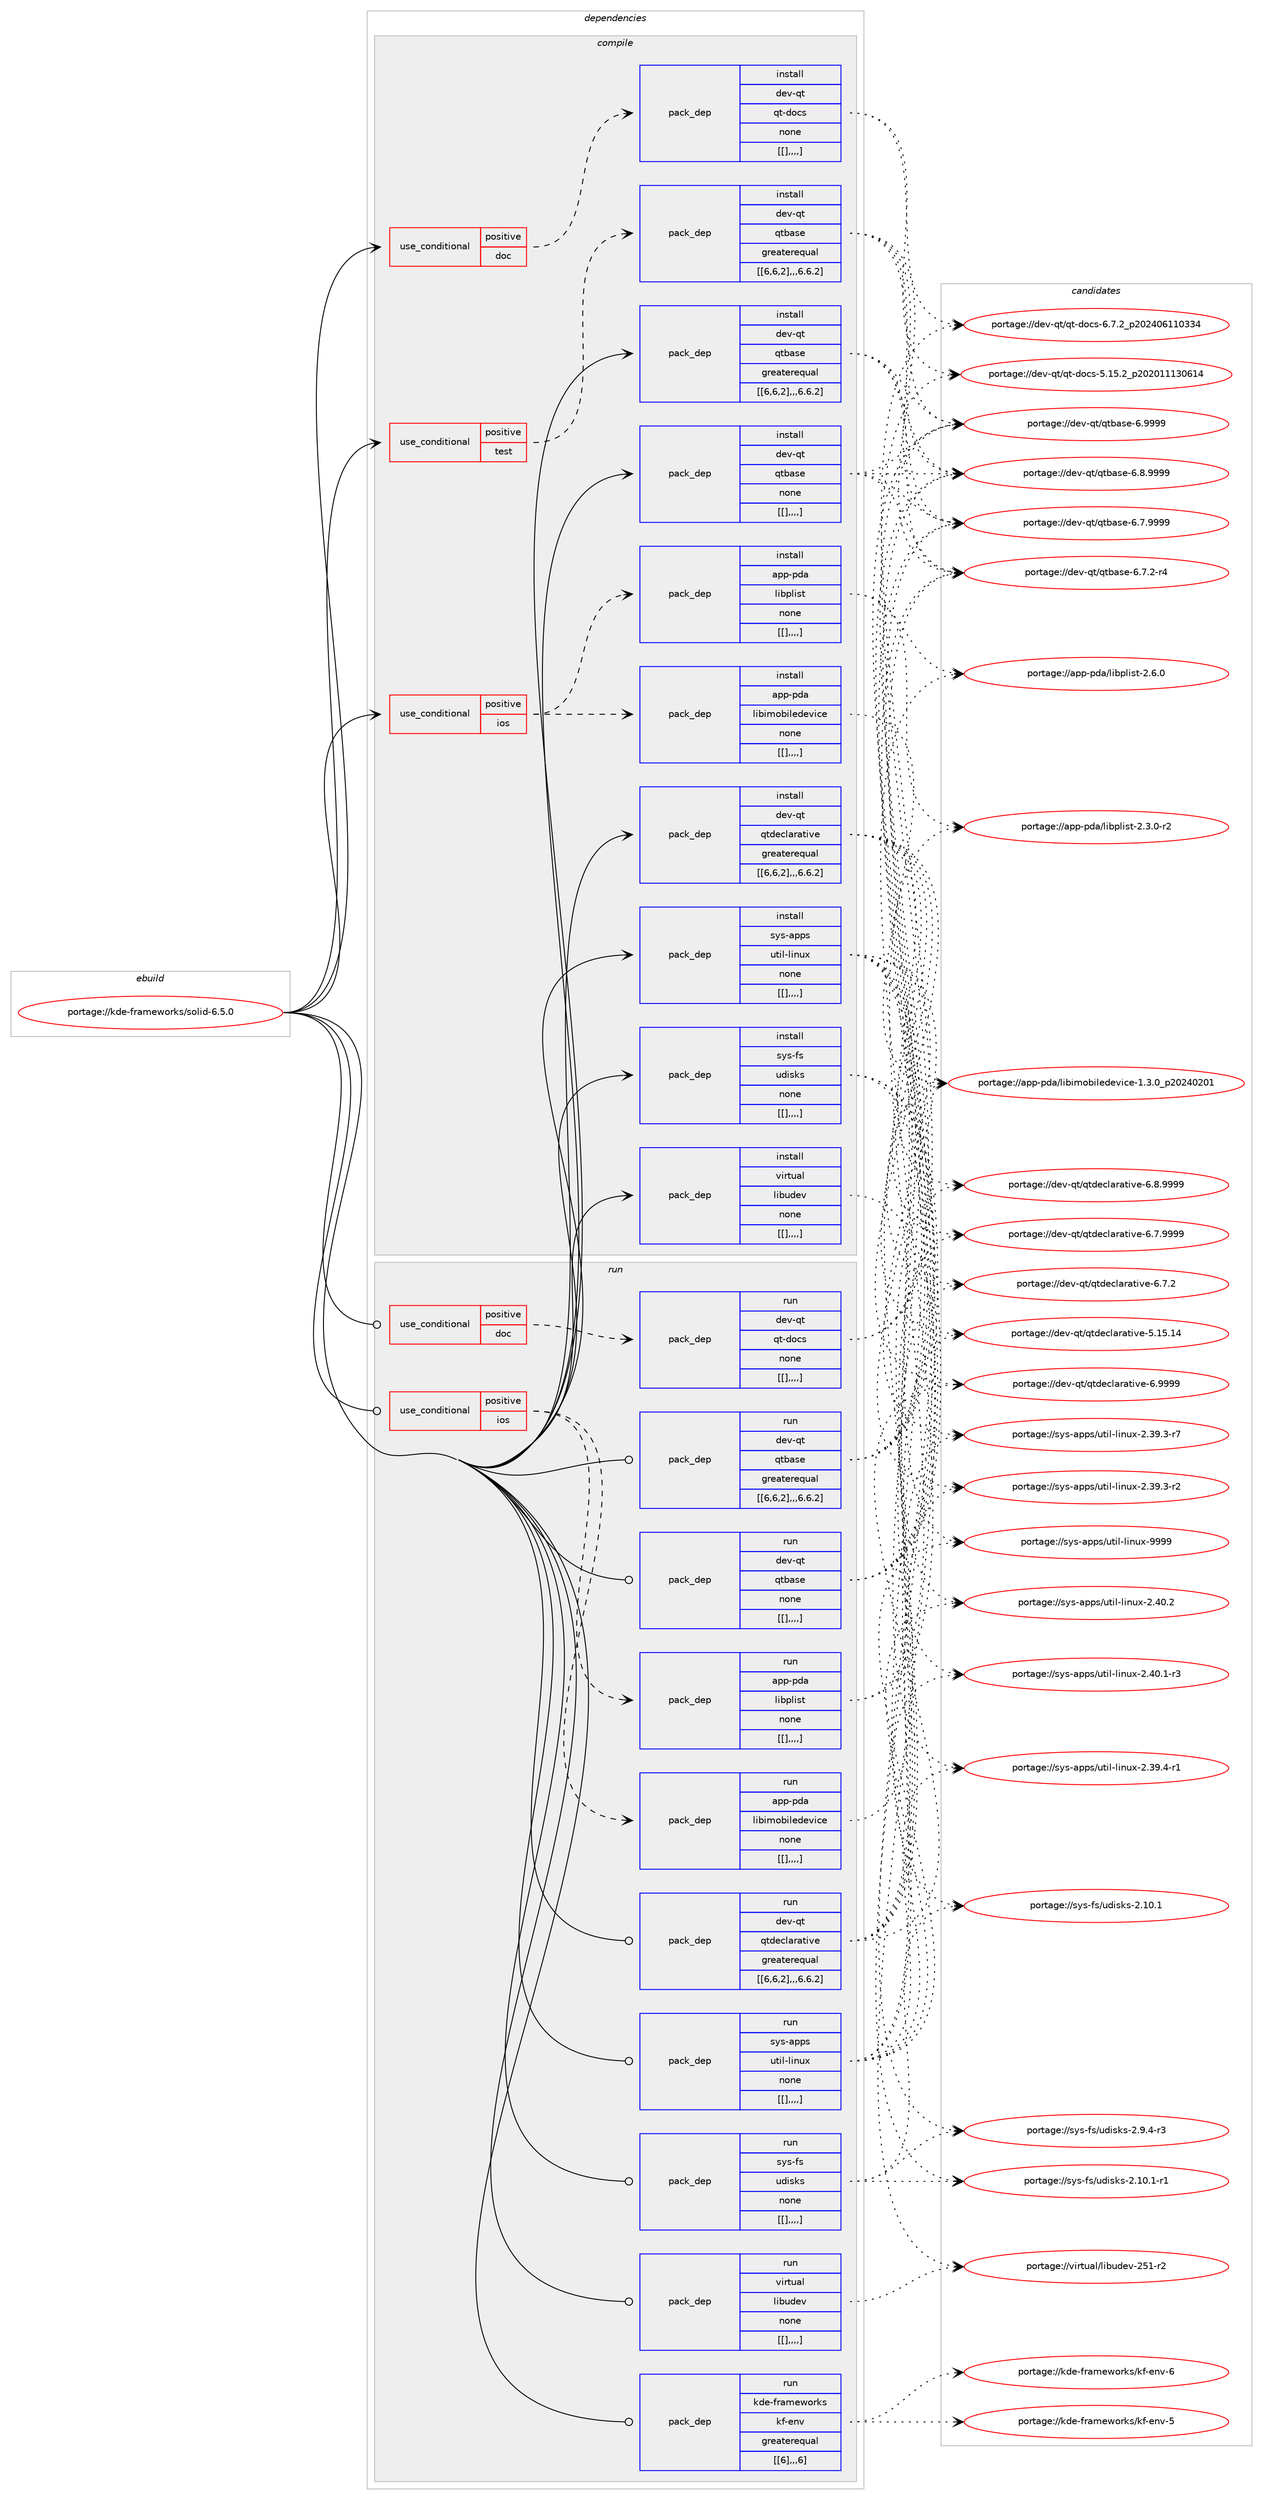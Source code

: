 digraph prolog {

# *************
# Graph options
# *************

newrank=true;
concentrate=true;
compound=true;
graph [rankdir=LR,fontname=Helvetica,fontsize=10,ranksep=1.5];#, ranksep=2.5, nodesep=0.2];
edge  [arrowhead=vee];
node  [fontname=Helvetica,fontsize=10];

# **********
# The ebuild
# **********

subgraph cluster_leftcol {
color=gray;
label=<<i>ebuild</i>>;
id [label="portage://kde-frameworks/solid-6.5.0", color=red, width=4, href="../kde-frameworks/solid-6.5.0.svg"];
}

# ****************
# The dependencies
# ****************

subgraph cluster_midcol {
color=gray;
label=<<i>dependencies</i>>;
subgraph cluster_compile {
fillcolor="#eeeeee";
style=filled;
label=<<i>compile</i>>;
subgraph cond70631 {
dependency276963 [label=<<TABLE BORDER="0" CELLBORDER="1" CELLSPACING="0" CELLPADDING="4"><TR><TD ROWSPAN="3" CELLPADDING="10">use_conditional</TD></TR><TR><TD>positive</TD></TR><TR><TD>doc</TD></TR></TABLE>>, shape=none, color=red];
subgraph pack204209 {
dependency276964 [label=<<TABLE BORDER="0" CELLBORDER="1" CELLSPACING="0" CELLPADDING="4" WIDTH="220"><TR><TD ROWSPAN="6" CELLPADDING="30">pack_dep</TD></TR><TR><TD WIDTH="110">install</TD></TR><TR><TD>dev-qt</TD></TR><TR><TD>qt-docs</TD></TR><TR><TD>none</TD></TR><TR><TD>[[],,,,]</TD></TR></TABLE>>, shape=none, color=blue];
}
dependency276963:e -> dependency276964:w [weight=20,style="dashed",arrowhead="vee"];
}
id:e -> dependency276963:w [weight=20,style="solid",arrowhead="vee"];
subgraph cond70632 {
dependency276965 [label=<<TABLE BORDER="0" CELLBORDER="1" CELLSPACING="0" CELLPADDING="4"><TR><TD ROWSPAN="3" CELLPADDING="10">use_conditional</TD></TR><TR><TD>positive</TD></TR><TR><TD>ios</TD></TR></TABLE>>, shape=none, color=red];
subgraph pack204210 {
dependency276966 [label=<<TABLE BORDER="0" CELLBORDER="1" CELLSPACING="0" CELLPADDING="4" WIDTH="220"><TR><TD ROWSPAN="6" CELLPADDING="30">pack_dep</TD></TR><TR><TD WIDTH="110">install</TD></TR><TR><TD>app-pda</TD></TR><TR><TD>libimobiledevice</TD></TR><TR><TD>none</TD></TR><TR><TD>[[],,,,]</TD></TR></TABLE>>, shape=none, color=blue];
}
dependency276965:e -> dependency276966:w [weight=20,style="dashed",arrowhead="vee"];
subgraph pack204211 {
dependency276967 [label=<<TABLE BORDER="0" CELLBORDER="1" CELLSPACING="0" CELLPADDING="4" WIDTH="220"><TR><TD ROWSPAN="6" CELLPADDING="30">pack_dep</TD></TR><TR><TD WIDTH="110">install</TD></TR><TR><TD>app-pda</TD></TR><TR><TD>libplist</TD></TR><TR><TD>none</TD></TR><TR><TD>[[],,,,]</TD></TR></TABLE>>, shape=none, color=blue];
}
dependency276965:e -> dependency276967:w [weight=20,style="dashed",arrowhead="vee"];
}
id:e -> dependency276965:w [weight=20,style="solid",arrowhead="vee"];
subgraph cond70633 {
dependency276968 [label=<<TABLE BORDER="0" CELLBORDER="1" CELLSPACING="0" CELLPADDING="4"><TR><TD ROWSPAN="3" CELLPADDING="10">use_conditional</TD></TR><TR><TD>positive</TD></TR><TR><TD>test</TD></TR></TABLE>>, shape=none, color=red];
subgraph pack204212 {
dependency276969 [label=<<TABLE BORDER="0" CELLBORDER="1" CELLSPACING="0" CELLPADDING="4" WIDTH="220"><TR><TD ROWSPAN="6" CELLPADDING="30">pack_dep</TD></TR><TR><TD WIDTH="110">install</TD></TR><TR><TD>dev-qt</TD></TR><TR><TD>qtbase</TD></TR><TR><TD>greaterequal</TD></TR><TR><TD>[[6,6,2],,,6.6.2]</TD></TR></TABLE>>, shape=none, color=blue];
}
dependency276968:e -> dependency276969:w [weight=20,style="dashed",arrowhead="vee"];
}
id:e -> dependency276968:w [weight=20,style="solid",arrowhead="vee"];
subgraph pack204213 {
dependency276970 [label=<<TABLE BORDER="0" CELLBORDER="1" CELLSPACING="0" CELLPADDING="4" WIDTH="220"><TR><TD ROWSPAN="6" CELLPADDING="30">pack_dep</TD></TR><TR><TD WIDTH="110">install</TD></TR><TR><TD>dev-qt</TD></TR><TR><TD>qtbase</TD></TR><TR><TD>greaterequal</TD></TR><TR><TD>[[6,6,2],,,6.6.2]</TD></TR></TABLE>>, shape=none, color=blue];
}
id:e -> dependency276970:w [weight=20,style="solid",arrowhead="vee"];
subgraph pack204214 {
dependency276971 [label=<<TABLE BORDER="0" CELLBORDER="1" CELLSPACING="0" CELLPADDING="4" WIDTH="220"><TR><TD ROWSPAN="6" CELLPADDING="30">pack_dep</TD></TR><TR><TD WIDTH="110">install</TD></TR><TR><TD>dev-qt</TD></TR><TR><TD>qtbase</TD></TR><TR><TD>none</TD></TR><TR><TD>[[],,,,]</TD></TR></TABLE>>, shape=none, color=blue];
}
id:e -> dependency276971:w [weight=20,style="solid",arrowhead="vee"];
subgraph pack204215 {
dependency276972 [label=<<TABLE BORDER="0" CELLBORDER="1" CELLSPACING="0" CELLPADDING="4" WIDTH="220"><TR><TD ROWSPAN="6" CELLPADDING="30">pack_dep</TD></TR><TR><TD WIDTH="110">install</TD></TR><TR><TD>dev-qt</TD></TR><TR><TD>qtdeclarative</TD></TR><TR><TD>greaterequal</TD></TR><TR><TD>[[6,6,2],,,6.6.2]</TD></TR></TABLE>>, shape=none, color=blue];
}
id:e -> dependency276972:w [weight=20,style="solid",arrowhead="vee"];
subgraph pack204216 {
dependency276973 [label=<<TABLE BORDER="0" CELLBORDER="1" CELLSPACING="0" CELLPADDING="4" WIDTH="220"><TR><TD ROWSPAN="6" CELLPADDING="30">pack_dep</TD></TR><TR><TD WIDTH="110">install</TD></TR><TR><TD>sys-apps</TD></TR><TR><TD>util-linux</TD></TR><TR><TD>none</TD></TR><TR><TD>[[],,,,]</TD></TR></TABLE>>, shape=none, color=blue];
}
id:e -> dependency276973:w [weight=20,style="solid",arrowhead="vee"];
subgraph pack204217 {
dependency276974 [label=<<TABLE BORDER="0" CELLBORDER="1" CELLSPACING="0" CELLPADDING="4" WIDTH="220"><TR><TD ROWSPAN="6" CELLPADDING="30">pack_dep</TD></TR><TR><TD WIDTH="110">install</TD></TR><TR><TD>sys-fs</TD></TR><TR><TD>udisks</TD></TR><TR><TD>none</TD></TR><TR><TD>[[],,,,]</TD></TR></TABLE>>, shape=none, color=blue];
}
id:e -> dependency276974:w [weight=20,style="solid",arrowhead="vee"];
subgraph pack204218 {
dependency276975 [label=<<TABLE BORDER="0" CELLBORDER="1" CELLSPACING="0" CELLPADDING="4" WIDTH="220"><TR><TD ROWSPAN="6" CELLPADDING="30">pack_dep</TD></TR><TR><TD WIDTH="110">install</TD></TR><TR><TD>virtual</TD></TR><TR><TD>libudev</TD></TR><TR><TD>none</TD></TR><TR><TD>[[],,,,]</TD></TR></TABLE>>, shape=none, color=blue];
}
id:e -> dependency276975:w [weight=20,style="solid",arrowhead="vee"];
}
subgraph cluster_compileandrun {
fillcolor="#eeeeee";
style=filled;
label=<<i>compile and run</i>>;
}
subgraph cluster_run {
fillcolor="#eeeeee";
style=filled;
label=<<i>run</i>>;
subgraph cond70634 {
dependency276976 [label=<<TABLE BORDER="0" CELLBORDER="1" CELLSPACING="0" CELLPADDING="4"><TR><TD ROWSPAN="3" CELLPADDING="10">use_conditional</TD></TR><TR><TD>positive</TD></TR><TR><TD>doc</TD></TR></TABLE>>, shape=none, color=red];
subgraph pack204219 {
dependency276977 [label=<<TABLE BORDER="0" CELLBORDER="1" CELLSPACING="0" CELLPADDING="4" WIDTH="220"><TR><TD ROWSPAN="6" CELLPADDING="30">pack_dep</TD></TR><TR><TD WIDTH="110">run</TD></TR><TR><TD>dev-qt</TD></TR><TR><TD>qt-docs</TD></TR><TR><TD>none</TD></TR><TR><TD>[[],,,,]</TD></TR></TABLE>>, shape=none, color=blue];
}
dependency276976:e -> dependency276977:w [weight=20,style="dashed",arrowhead="vee"];
}
id:e -> dependency276976:w [weight=20,style="solid",arrowhead="odot"];
subgraph cond70635 {
dependency276978 [label=<<TABLE BORDER="0" CELLBORDER="1" CELLSPACING="0" CELLPADDING="4"><TR><TD ROWSPAN="3" CELLPADDING="10">use_conditional</TD></TR><TR><TD>positive</TD></TR><TR><TD>ios</TD></TR></TABLE>>, shape=none, color=red];
subgraph pack204220 {
dependency276979 [label=<<TABLE BORDER="0" CELLBORDER="1" CELLSPACING="0" CELLPADDING="4" WIDTH="220"><TR><TD ROWSPAN="6" CELLPADDING="30">pack_dep</TD></TR><TR><TD WIDTH="110">run</TD></TR><TR><TD>app-pda</TD></TR><TR><TD>libimobiledevice</TD></TR><TR><TD>none</TD></TR><TR><TD>[[],,,,]</TD></TR></TABLE>>, shape=none, color=blue];
}
dependency276978:e -> dependency276979:w [weight=20,style="dashed",arrowhead="vee"];
subgraph pack204221 {
dependency276980 [label=<<TABLE BORDER="0" CELLBORDER="1" CELLSPACING="0" CELLPADDING="4" WIDTH="220"><TR><TD ROWSPAN="6" CELLPADDING="30">pack_dep</TD></TR><TR><TD WIDTH="110">run</TD></TR><TR><TD>app-pda</TD></TR><TR><TD>libplist</TD></TR><TR><TD>none</TD></TR><TR><TD>[[],,,,]</TD></TR></TABLE>>, shape=none, color=blue];
}
dependency276978:e -> dependency276980:w [weight=20,style="dashed",arrowhead="vee"];
}
id:e -> dependency276978:w [weight=20,style="solid",arrowhead="odot"];
subgraph pack204222 {
dependency276981 [label=<<TABLE BORDER="0" CELLBORDER="1" CELLSPACING="0" CELLPADDING="4" WIDTH="220"><TR><TD ROWSPAN="6" CELLPADDING="30">pack_dep</TD></TR><TR><TD WIDTH="110">run</TD></TR><TR><TD>dev-qt</TD></TR><TR><TD>qtbase</TD></TR><TR><TD>greaterequal</TD></TR><TR><TD>[[6,6,2],,,6.6.2]</TD></TR></TABLE>>, shape=none, color=blue];
}
id:e -> dependency276981:w [weight=20,style="solid",arrowhead="odot"];
subgraph pack204223 {
dependency276982 [label=<<TABLE BORDER="0" CELLBORDER="1" CELLSPACING="0" CELLPADDING="4" WIDTH="220"><TR><TD ROWSPAN="6" CELLPADDING="30">pack_dep</TD></TR><TR><TD WIDTH="110">run</TD></TR><TR><TD>dev-qt</TD></TR><TR><TD>qtbase</TD></TR><TR><TD>none</TD></TR><TR><TD>[[],,,,]</TD></TR></TABLE>>, shape=none, color=blue];
}
id:e -> dependency276982:w [weight=20,style="solid",arrowhead="odot"];
subgraph pack204224 {
dependency276983 [label=<<TABLE BORDER="0" CELLBORDER="1" CELLSPACING="0" CELLPADDING="4" WIDTH="220"><TR><TD ROWSPAN="6" CELLPADDING="30">pack_dep</TD></TR><TR><TD WIDTH="110">run</TD></TR><TR><TD>dev-qt</TD></TR><TR><TD>qtdeclarative</TD></TR><TR><TD>greaterequal</TD></TR><TR><TD>[[6,6,2],,,6.6.2]</TD></TR></TABLE>>, shape=none, color=blue];
}
id:e -> dependency276983:w [weight=20,style="solid",arrowhead="odot"];
subgraph pack204225 {
dependency276984 [label=<<TABLE BORDER="0" CELLBORDER="1" CELLSPACING="0" CELLPADDING="4" WIDTH="220"><TR><TD ROWSPAN="6" CELLPADDING="30">pack_dep</TD></TR><TR><TD WIDTH="110">run</TD></TR><TR><TD>kde-frameworks</TD></TR><TR><TD>kf-env</TD></TR><TR><TD>greaterequal</TD></TR><TR><TD>[[6],,,6]</TD></TR></TABLE>>, shape=none, color=blue];
}
id:e -> dependency276984:w [weight=20,style="solid",arrowhead="odot"];
subgraph pack204226 {
dependency276985 [label=<<TABLE BORDER="0" CELLBORDER="1" CELLSPACING="0" CELLPADDING="4" WIDTH="220"><TR><TD ROWSPAN="6" CELLPADDING="30">pack_dep</TD></TR><TR><TD WIDTH="110">run</TD></TR><TR><TD>sys-apps</TD></TR><TR><TD>util-linux</TD></TR><TR><TD>none</TD></TR><TR><TD>[[],,,,]</TD></TR></TABLE>>, shape=none, color=blue];
}
id:e -> dependency276985:w [weight=20,style="solid",arrowhead="odot"];
subgraph pack204227 {
dependency276986 [label=<<TABLE BORDER="0" CELLBORDER="1" CELLSPACING="0" CELLPADDING="4" WIDTH="220"><TR><TD ROWSPAN="6" CELLPADDING="30">pack_dep</TD></TR><TR><TD WIDTH="110">run</TD></TR><TR><TD>sys-fs</TD></TR><TR><TD>udisks</TD></TR><TR><TD>none</TD></TR><TR><TD>[[],,,,]</TD></TR></TABLE>>, shape=none, color=blue];
}
id:e -> dependency276986:w [weight=20,style="solid",arrowhead="odot"];
subgraph pack204228 {
dependency276987 [label=<<TABLE BORDER="0" CELLBORDER="1" CELLSPACING="0" CELLPADDING="4" WIDTH="220"><TR><TD ROWSPAN="6" CELLPADDING="30">pack_dep</TD></TR><TR><TD WIDTH="110">run</TD></TR><TR><TD>virtual</TD></TR><TR><TD>libudev</TD></TR><TR><TD>none</TD></TR><TR><TD>[[],,,,]</TD></TR></TABLE>>, shape=none, color=blue];
}
id:e -> dependency276987:w [weight=20,style="solid",arrowhead="odot"];
}
}

# **************
# The candidates
# **************

subgraph cluster_choices {
rank=same;
color=gray;
label=<<i>candidates</i>>;

subgraph choice204209 {
color=black;
nodesep=1;
choice1001011184511311647113116451001119911545544655465095112504850524854494948515152 [label="portage://dev-qt/qt-docs-6.7.2_p202406110334", color=red, width=4,href="../dev-qt/qt-docs-6.7.2_p202406110334.svg"];
choice100101118451131164711311645100111991154553464953465095112504850484949495148544952 [label="portage://dev-qt/qt-docs-5.15.2_p202011130614", color=red, width=4,href="../dev-qt/qt-docs-5.15.2_p202011130614.svg"];
dependency276964:e -> choice1001011184511311647113116451001119911545544655465095112504850524854494948515152:w [style=dotted,weight="100"];
dependency276964:e -> choice100101118451131164711311645100111991154553464953465095112504850484949495148544952:w [style=dotted,weight="100"];
}
subgraph choice204210 {
color=black;
nodesep=1;
choice97112112451121009747108105981051091119810510810110010111810599101454946514648951125048505248504849 [label="portage://app-pda/libimobiledevice-1.3.0_p20240201", color=red, width=4,href="../app-pda/libimobiledevice-1.3.0_p20240201.svg"];
dependency276966:e -> choice97112112451121009747108105981051091119810510810110010111810599101454946514648951125048505248504849:w [style=dotted,weight="100"];
}
subgraph choice204211 {
color=black;
nodesep=1;
choice9711211245112100974710810598112108105115116455046544648 [label="portage://app-pda/libplist-2.6.0", color=red, width=4,href="../app-pda/libplist-2.6.0.svg"];
choice97112112451121009747108105981121081051151164550465146484511450 [label="portage://app-pda/libplist-2.3.0-r2", color=red, width=4,href="../app-pda/libplist-2.3.0-r2.svg"];
dependency276967:e -> choice9711211245112100974710810598112108105115116455046544648:w [style=dotted,weight="100"];
dependency276967:e -> choice97112112451121009747108105981121081051151164550465146484511450:w [style=dotted,weight="100"];
}
subgraph choice204212 {
color=black;
nodesep=1;
choice1001011184511311647113116989711510145544657575757 [label="portage://dev-qt/qtbase-6.9999", color=red, width=4,href="../dev-qt/qtbase-6.9999.svg"];
choice10010111845113116471131169897115101455446564657575757 [label="portage://dev-qt/qtbase-6.8.9999", color=red, width=4,href="../dev-qt/qtbase-6.8.9999.svg"];
choice10010111845113116471131169897115101455446554657575757 [label="portage://dev-qt/qtbase-6.7.9999", color=red, width=4,href="../dev-qt/qtbase-6.7.9999.svg"];
choice100101118451131164711311698971151014554465546504511452 [label="portage://dev-qt/qtbase-6.7.2-r4", color=red, width=4,href="../dev-qt/qtbase-6.7.2-r4.svg"];
dependency276969:e -> choice1001011184511311647113116989711510145544657575757:w [style=dotted,weight="100"];
dependency276969:e -> choice10010111845113116471131169897115101455446564657575757:w [style=dotted,weight="100"];
dependency276969:e -> choice10010111845113116471131169897115101455446554657575757:w [style=dotted,weight="100"];
dependency276969:e -> choice100101118451131164711311698971151014554465546504511452:w [style=dotted,weight="100"];
}
subgraph choice204213 {
color=black;
nodesep=1;
choice1001011184511311647113116989711510145544657575757 [label="portage://dev-qt/qtbase-6.9999", color=red, width=4,href="../dev-qt/qtbase-6.9999.svg"];
choice10010111845113116471131169897115101455446564657575757 [label="portage://dev-qt/qtbase-6.8.9999", color=red, width=4,href="../dev-qt/qtbase-6.8.9999.svg"];
choice10010111845113116471131169897115101455446554657575757 [label="portage://dev-qt/qtbase-6.7.9999", color=red, width=4,href="../dev-qt/qtbase-6.7.9999.svg"];
choice100101118451131164711311698971151014554465546504511452 [label="portage://dev-qt/qtbase-6.7.2-r4", color=red, width=4,href="../dev-qt/qtbase-6.7.2-r4.svg"];
dependency276970:e -> choice1001011184511311647113116989711510145544657575757:w [style=dotted,weight="100"];
dependency276970:e -> choice10010111845113116471131169897115101455446564657575757:w [style=dotted,weight="100"];
dependency276970:e -> choice10010111845113116471131169897115101455446554657575757:w [style=dotted,weight="100"];
dependency276970:e -> choice100101118451131164711311698971151014554465546504511452:w [style=dotted,weight="100"];
}
subgraph choice204214 {
color=black;
nodesep=1;
choice1001011184511311647113116989711510145544657575757 [label="portage://dev-qt/qtbase-6.9999", color=red, width=4,href="../dev-qt/qtbase-6.9999.svg"];
choice10010111845113116471131169897115101455446564657575757 [label="portage://dev-qt/qtbase-6.8.9999", color=red, width=4,href="../dev-qt/qtbase-6.8.9999.svg"];
choice10010111845113116471131169897115101455446554657575757 [label="portage://dev-qt/qtbase-6.7.9999", color=red, width=4,href="../dev-qt/qtbase-6.7.9999.svg"];
choice100101118451131164711311698971151014554465546504511452 [label="portage://dev-qt/qtbase-6.7.2-r4", color=red, width=4,href="../dev-qt/qtbase-6.7.2-r4.svg"];
dependency276971:e -> choice1001011184511311647113116989711510145544657575757:w [style=dotted,weight="100"];
dependency276971:e -> choice10010111845113116471131169897115101455446564657575757:w [style=dotted,weight="100"];
dependency276971:e -> choice10010111845113116471131169897115101455446554657575757:w [style=dotted,weight="100"];
dependency276971:e -> choice100101118451131164711311698971151014554465546504511452:w [style=dotted,weight="100"];
}
subgraph choice204215 {
color=black;
nodesep=1;
choice100101118451131164711311610010199108971149711610511810145544657575757 [label="portage://dev-qt/qtdeclarative-6.9999", color=red, width=4,href="../dev-qt/qtdeclarative-6.9999.svg"];
choice1001011184511311647113116100101991089711497116105118101455446564657575757 [label="portage://dev-qt/qtdeclarative-6.8.9999", color=red, width=4,href="../dev-qt/qtdeclarative-6.8.9999.svg"];
choice1001011184511311647113116100101991089711497116105118101455446554657575757 [label="portage://dev-qt/qtdeclarative-6.7.9999", color=red, width=4,href="../dev-qt/qtdeclarative-6.7.9999.svg"];
choice1001011184511311647113116100101991089711497116105118101455446554650 [label="portage://dev-qt/qtdeclarative-6.7.2", color=red, width=4,href="../dev-qt/qtdeclarative-6.7.2.svg"];
choice10010111845113116471131161001019910897114971161051181014553464953464952 [label="portage://dev-qt/qtdeclarative-5.15.14", color=red, width=4,href="../dev-qt/qtdeclarative-5.15.14.svg"];
dependency276972:e -> choice100101118451131164711311610010199108971149711610511810145544657575757:w [style=dotted,weight="100"];
dependency276972:e -> choice1001011184511311647113116100101991089711497116105118101455446564657575757:w [style=dotted,weight="100"];
dependency276972:e -> choice1001011184511311647113116100101991089711497116105118101455446554657575757:w [style=dotted,weight="100"];
dependency276972:e -> choice1001011184511311647113116100101991089711497116105118101455446554650:w [style=dotted,weight="100"];
dependency276972:e -> choice10010111845113116471131161001019910897114971161051181014553464953464952:w [style=dotted,weight="100"];
}
subgraph choice204216 {
color=black;
nodesep=1;
choice115121115459711211211547117116105108451081051101171204557575757 [label="portage://sys-apps/util-linux-9999", color=red, width=4,href="../sys-apps/util-linux-9999.svg"];
choice1151211154597112112115471171161051084510810511011712045504652484650 [label="portage://sys-apps/util-linux-2.40.2", color=red, width=4,href="../sys-apps/util-linux-2.40.2.svg"];
choice11512111545971121121154711711610510845108105110117120455046524846494511451 [label="portage://sys-apps/util-linux-2.40.1-r3", color=red, width=4,href="../sys-apps/util-linux-2.40.1-r3.svg"];
choice11512111545971121121154711711610510845108105110117120455046515746524511449 [label="portage://sys-apps/util-linux-2.39.4-r1", color=red, width=4,href="../sys-apps/util-linux-2.39.4-r1.svg"];
choice11512111545971121121154711711610510845108105110117120455046515746514511455 [label="portage://sys-apps/util-linux-2.39.3-r7", color=red, width=4,href="../sys-apps/util-linux-2.39.3-r7.svg"];
choice11512111545971121121154711711610510845108105110117120455046515746514511450 [label="portage://sys-apps/util-linux-2.39.3-r2", color=red, width=4,href="../sys-apps/util-linux-2.39.3-r2.svg"];
dependency276973:e -> choice115121115459711211211547117116105108451081051101171204557575757:w [style=dotted,weight="100"];
dependency276973:e -> choice1151211154597112112115471171161051084510810511011712045504652484650:w [style=dotted,weight="100"];
dependency276973:e -> choice11512111545971121121154711711610510845108105110117120455046524846494511451:w [style=dotted,weight="100"];
dependency276973:e -> choice11512111545971121121154711711610510845108105110117120455046515746524511449:w [style=dotted,weight="100"];
dependency276973:e -> choice11512111545971121121154711711610510845108105110117120455046515746514511455:w [style=dotted,weight="100"];
dependency276973:e -> choice11512111545971121121154711711610510845108105110117120455046515746514511450:w [style=dotted,weight="100"];
}
subgraph choice204217 {
color=black;
nodesep=1;
choice1151211154510211547117100105115107115455046494846494511449 [label="portage://sys-fs/udisks-2.10.1-r1", color=red, width=4,href="../sys-fs/udisks-2.10.1-r1.svg"];
choice115121115451021154711710010511510711545504649484649 [label="portage://sys-fs/udisks-2.10.1", color=red, width=4,href="../sys-fs/udisks-2.10.1.svg"];
choice11512111545102115471171001051151071154550465746524511451 [label="portage://sys-fs/udisks-2.9.4-r3", color=red, width=4,href="../sys-fs/udisks-2.9.4-r3.svg"];
dependency276974:e -> choice1151211154510211547117100105115107115455046494846494511449:w [style=dotted,weight="100"];
dependency276974:e -> choice115121115451021154711710010511510711545504649484649:w [style=dotted,weight="100"];
dependency276974:e -> choice11512111545102115471171001051151071154550465746524511451:w [style=dotted,weight="100"];
}
subgraph choice204218 {
color=black;
nodesep=1;
choice118105114116117971084710810598117100101118455053494511450 [label="portage://virtual/libudev-251-r2", color=red, width=4,href="../virtual/libudev-251-r2.svg"];
dependency276975:e -> choice118105114116117971084710810598117100101118455053494511450:w [style=dotted,weight="100"];
}
subgraph choice204219 {
color=black;
nodesep=1;
choice1001011184511311647113116451001119911545544655465095112504850524854494948515152 [label="portage://dev-qt/qt-docs-6.7.2_p202406110334", color=red, width=4,href="../dev-qt/qt-docs-6.7.2_p202406110334.svg"];
choice100101118451131164711311645100111991154553464953465095112504850484949495148544952 [label="portage://dev-qt/qt-docs-5.15.2_p202011130614", color=red, width=4,href="../dev-qt/qt-docs-5.15.2_p202011130614.svg"];
dependency276977:e -> choice1001011184511311647113116451001119911545544655465095112504850524854494948515152:w [style=dotted,weight="100"];
dependency276977:e -> choice100101118451131164711311645100111991154553464953465095112504850484949495148544952:w [style=dotted,weight="100"];
}
subgraph choice204220 {
color=black;
nodesep=1;
choice97112112451121009747108105981051091119810510810110010111810599101454946514648951125048505248504849 [label="portage://app-pda/libimobiledevice-1.3.0_p20240201", color=red, width=4,href="../app-pda/libimobiledevice-1.3.0_p20240201.svg"];
dependency276979:e -> choice97112112451121009747108105981051091119810510810110010111810599101454946514648951125048505248504849:w [style=dotted,weight="100"];
}
subgraph choice204221 {
color=black;
nodesep=1;
choice9711211245112100974710810598112108105115116455046544648 [label="portage://app-pda/libplist-2.6.0", color=red, width=4,href="../app-pda/libplist-2.6.0.svg"];
choice97112112451121009747108105981121081051151164550465146484511450 [label="portage://app-pda/libplist-2.3.0-r2", color=red, width=4,href="../app-pda/libplist-2.3.0-r2.svg"];
dependency276980:e -> choice9711211245112100974710810598112108105115116455046544648:w [style=dotted,weight="100"];
dependency276980:e -> choice97112112451121009747108105981121081051151164550465146484511450:w [style=dotted,weight="100"];
}
subgraph choice204222 {
color=black;
nodesep=1;
choice1001011184511311647113116989711510145544657575757 [label="portage://dev-qt/qtbase-6.9999", color=red, width=4,href="../dev-qt/qtbase-6.9999.svg"];
choice10010111845113116471131169897115101455446564657575757 [label="portage://dev-qt/qtbase-6.8.9999", color=red, width=4,href="../dev-qt/qtbase-6.8.9999.svg"];
choice10010111845113116471131169897115101455446554657575757 [label="portage://dev-qt/qtbase-6.7.9999", color=red, width=4,href="../dev-qt/qtbase-6.7.9999.svg"];
choice100101118451131164711311698971151014554465546504511452 [label="portage://dev-qt/qtbase-6.7.2-r4", color=red, width=4,href="../dev-qt/qtbase-6.7.2-r4.svg"];
dependency276981:e -> choice1001011184511311647113116989711510145544657575757:w [style=dotted,weight="100"];
dependency276981:e -> choice10010111845113116471131169897115101455446564657575757:w [style=dotted,weight="100"];
dependency276981:e -> choice10010111845113116471131169897115101455446554657575757:w [style=dotted,weight="100"];
dependency276981:e -> choice100101118451131164711311698971151014554465546504511452:w [style=dotted,weight="100"];
}
subgraph choice204223 {
color=black;
nodesep=1;
choice1001011184511311647113116989711510145544657575757 [label="portage://dev-qt/qtbase-6.9999", color=red, width=4,href="../dev-qt/qtbase-6.9999.svg"];
choice10010111845113116471131169897115101455446564657575757 [label="portage://dev-qt/qtbase-6.8.9999", color=red, width=4,href="../dev-qt/qtbase-6.8.9999.svg"];
choice10010111845113116471131169897115101455446554657575757 [label="portage://dev-qt/qtbase-6.7.9999", color=red, width=4,href="../dev-qt/qtbase-6.7.9999.svg"];
choice100101118451131164711311698971151014554465546504511452 [label="portage://dev-qt/qtbase-6.7.2-r4", color=red, width=4,href="../dev-qt/qtbase-6.7.2-r4.svg"];
dependency276982:e -> choice1001011184511311647113116989711510145544657575757:w [style=dotted,weight="100"];
dependency276982:e -> choice10010111845113116471131169897115101455446564657575757:w [style=dotted,weight="100"];
dependency276982:e -> choice10010111845113116471131169897115101455446554657575757:w [style=dotted,weight="100"];
dependency276982:e -> choice100101118451131164711311698971151014554465546504511452:w [style=dotted,weight="100"];
}
subgraph choice204224 {
color=black;
nodesep=1;
choice100101118451131164711311610010199108971149711610511810145544657575757 [label="portage://dev-qt/qtdeclarative-6.9999", color=red, width=4,href="../dev-qt/qtdeclarative-6.9999.svg"];
choice1001011184511311647113116100101991089711497116105118101455446564657575757 [label="portage://dev-qt/qtdeclarative-6.8.9999", color=red, width=4,href="../dev-qt/qtdeclarative-6.8.9999.svg"];
choice1001011184511311647113116100101991089711497116105118101455446554657575757 [label="portage://dev-qt/qtdeclarative-6.7.9999", color=red, width=4,href="../dev-qt/qtdeclarative-6.7.9999.svg"];
choice1001011184511311647113116100101991089711497116105118101455446554650 [label="portage://dev-qt/qtdeclarative-6.7.2", color=red, width=4,href="../dev-qt/qtdeclarative-6.7.2.svg"];
choice10010111845113116471131161001019910897114971161051181014553464953464952 [label="portage://dev-qt/qtdeclarative-5.15.14", color=red, width=4,href="../dev-qt/qtdeclarative-5.15.14.svg"];
dependency276983:e -> choice100101118451131164711311610010199108971149711610511810145544657575757:w [style=dotted,weight="100"];
dependency276983:e -> choice1001011184511311647113116100101991089711497116105118101455446564657575757:w [style=dotted,weight="100"];
dependency276983:e -> choice1001011184511311647113116100101991089711497116105118101455446554657575757:w [style=dotted,weight="100"];
dependency276983:e -> choice1001011184511311647113116100101991089711497116105118101455446554650:w [style=dotted,weight="100"];
dependency276983:e -> choice10010111845113116471131161001019910897114971161051181014553464953464952:w [style=dotted,weight="100"];
}
subgraph choice204225 {
color=black;
nodesep=1;
choice107100101451021149710910111911111410711547107102451011101184554 [label="portage://kde-frameworks/kf-env-6", color=red, width=4,href="../kde-frameworks/kf-env-6.svg"];
choice107100101451021149710910111911111410711547107102451011101184553 [label="portage://kde-frameworks/kf-env-5", color=red, width=4,href="../kde-frameworks/kf-env-5.svg"];
dependency276984:e -> choice107100101451021149710910111911111410711547107102451011101184554:w [style=dotted,weight="100"];
dependency276984:e -> choice107100101451021149710910111911111410711547107102451011101184553:w [style=dotted,weight="100"];
}
subgraph choice204226 {
color=black;
nodesep=1;
choice115121115459711211211547117116105108451081051101171204557575757 [label="portage://sys-apps/util-linux-9999", color=red, width=4,href="../sys-apps/util-linux-9999.svg"];
choice1151211154597112112115471171161051084510810511011712045504652484650 [label="portage://sys-apps/util-linux-2.40.2", color=red, width=4,href="../sys-apps/util-linux-2.40.2.svg"];
choice11512111545971121121154711711610510845108105110117120455046524846494511451 [label="portage://sys-apps/util-linux-2.40.1-r3", color=red, width=4,href="../sys-apps/util-linux-2.40.1-r3.svg"];
choice11512111545971121121154711711610510845108105110117120455046515746524511449 [label="portage://sys-apps/util-linux-2.39.4-r1", color=red, width=4,href="../sys-apps/util-linux-2.39.4-r1.svg"];
choice11512111545971121121154711711610510845108105110117120455046515746514511455 [label="portage://sys-apps/util-linux-2.39.3-r7", color=red, width=4,href="../sys-apps/util-linux-2.39.3-r7.svg"];
choice11512111545971121121154711711610510845108105110117120455046515746514511450 [label="portage://sys-apps/util-linux-2.39.3-r2", color=red, width=4,href="../sys-apps/util-linux-2.39.3-r2.svg"];
dependency276985:e -> choice115121115459711211211547117116105108451081051101171204557575757:w [style=dotted,weight="100"];
dependency276985:e -> choice1151211154597112112115471171161051084510810511011712045504652484650:w [style=dotted,weight="100"];
dependency276985:e -> choice11512111545971121121154711711610510845108105110117120455046524846494511451:w [style=dotted,weight="100"];
dependency276985:e -> choice11512111545971121121154711711610510845108105110117120455046515746524511449:w [style=dotted,weight="100"];
dependency276985:e -> choice11512111545971121121154711711610510845108105110117120455046515746514511455:w [style=dotted,weight="100"];
dependency276985:e -> choice11512111545971121121154711711610510845108105110117120455046515746514511450:w [style=dotted,weight="100"];
}
subgraph choice204227 {
color=black;
nodesep=1;
choice1151211154510211547117100105115107115455046494846494511449 [label="portage://sys-fs/udisks-2.10.1-r1", color=red, width=4,href="../sys-fs/udisks-2.10.1-r1.svg"];
choice115121115451021154711710010511510711545504649484649 [label="portage://sys-fs/udisks-2.10.1", color=red, width=4,href="../sys-fs/udisks-2.10.1.svg"];
choice11512111545102115471171001051151071154550465746524511451 [label="portage://sys-fs/udisks-2.9.4-r3", color=red, width=4,href="../sys-fs/udisks-2.9.4-r3.svg"];
dependency276986:e -> choice1151211154510211547117100105115107115455046494846494511449:w [style=dotted,weight="100"];
dependency276986:e -> choice115121115451021154711710010511510711545504649484649:w [style=dotted,weight="100"];
dependency276986:e -> choice11512111545102115471171001051151071154550465746524511451:w [style=dotted,weight="100"];
}
subgraph choice204228 {
color=black;
nodesep=1;
choice118105114116117971084710810598117100101118455053494511450 [label="portage://virtual/libudev-251-r2", color=red, width=4,href="../virtual/libudev-251-r2.svg"];
dependency276987:e -> choice118105114116117971084710810598117100101118455053494511450:w [style=dotted,weight="100"];
}
}

}

